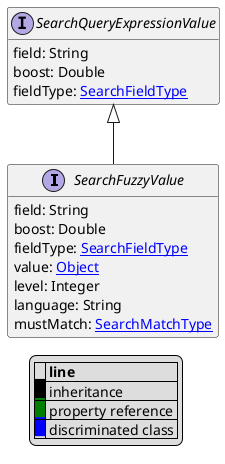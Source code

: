 @startuml

hide empty fields
hide empty methods
legend
|= |= line |
|<back:black>   </back>| inheritance |
|<back:green>   </back>| property reference |
|<back:blue>   </back>| discriminated class |
endlegend
interface SearchFuzzyValue [[SearchFuzzyValue.svg]] extends SearchQueryExpressionValue {
    field: String
    boost: Double
    fieldType: [[SearchFieldType.svg SearchFieldType]]
    value: [[Object.svg Object]]
    level: Integer
    language: String
    mustMatch: [[SearchMatchType.svg SearchMatchType]]
}
interface SearchQueryExpressionValue [[SearchQueryExpressionValue.svg]]  {
    field: String
    boost: Double
    fieldType: [[SearchFieldType.svg SearchFieldType]]
}





@enduml
